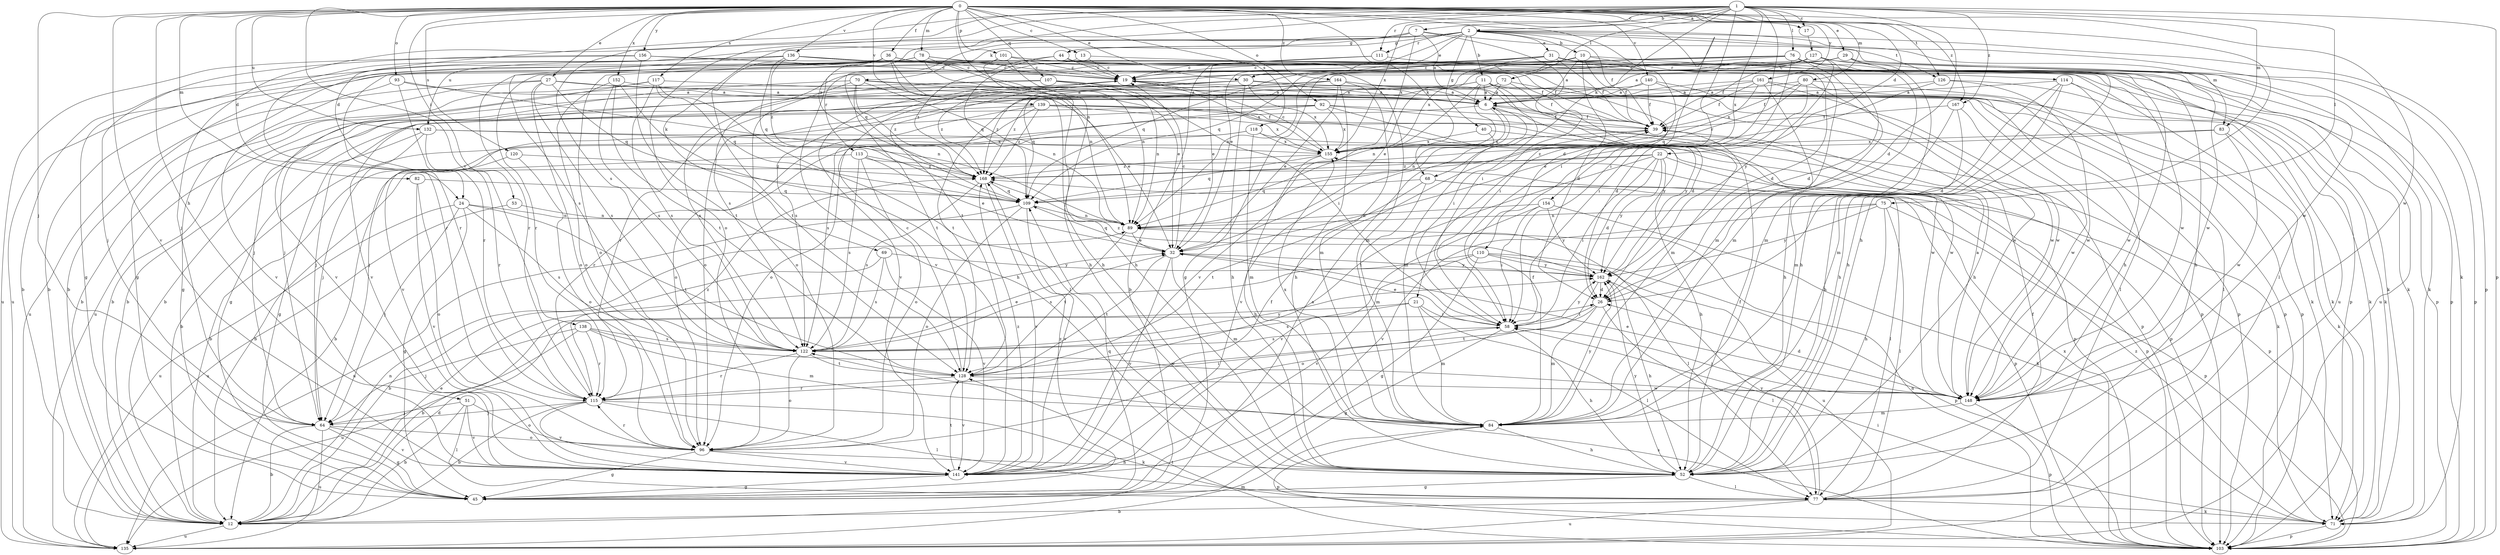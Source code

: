 strict digraph  {
0;
1;
2;
6;
7;
10;
11;
12;
13;
17;
19;
21;
22;
24;
26;
27;
29;
30;
31;
32;
36;
39;
40;
44;
45;
51;
52;
53;
58;
64;
68;
69;
70;
71;
72;
75;
76;
77;
78;
80;
82;
83;
84;
89;
92;
93;
96;
101;
103;
107;
109;
110;
111;
113;
114;
115;
117;
118;
120;
122;
126;
127;
128;
132;
135;
136;
138;
139;
140;
141;
148;
152;
154;
155;
156;
161;
162;
164;
167;
168;
0 -> 13  [label=c];
0 -> 17  [label=c];
0 -> 21  [label=d];
0 -> 22  [label=d];
0 -> 24  [label=d];
0 -> 27  [label=e];
0 -> 29  [label=e];
0 -> 30  [label=e];
0 -> 36  [label=f];
0 -> 51  [label=h];
0 -> 52  [label=h];
0 -> 53  [label=i];
0 -> 58  [label=i];
0 -> 64  [label=j];
0 -> 68  [label=k];
0 -> 78  [label=m];
0 -> 80  [label=m];
0 -> 82  [label=m];
0 -> 89  [label=n];
0 -> 92  [label=o];
0 -> 93  [label=o];
0 -> 101  [label=p];
0 -> 107  [label=q];
0 -> 117  [label=s];
0 -> 118  [label=s];
0 -> 120  [label=s];
0 -> 126  [label=t];
0 -> 132  [label=u];
0 -> 136  [label=v];
0 -> 138  [label=v];
0 -> 139  [label=v];
0 -> 140  [label=v];
0 -> 141  [label=v];
0 -> 148  [label=w];
0 -> 152  [label=x];
0 -> 156  [label=y];
0 -> 161  [label=y];
0 -> 164  [label=z];
0 -> 167  [label=z];
1 -> 2  [label=a];
1 -> 7  [label=b];
1 -> 17  [label=c];
1 -> 24  [label=d];
1 -> 26  [label=d];
1 -> 58  [label=i];
1 -> 68  [label=k];
1 -> 69  [label=k];
1 -> 72  [label=l];
1 -> 75  [label=l];
1 -> 76  [label=l];
1 -> 83  [label=m];
1 -> 96  [label=o];
1 -> 103  [label=p];
1 -> 110  [label=r];
1 -> 111  [label=r];
1 -> 122  [label=s];
1 -> 154  [label=x];
1 -> 155  [label=x];
1 -> 167  [label=z];
1 -> 168  [label=z];
2 -> 10  [label=b];
2 -> 11  [label=b];
2 -> 30  [label=e];
2 -> 31  [label=e];
2 -> 32  [label=e];
2 -> 39  [label=f];
2 -> 40  [label=g];
2 -> 44  [label=g];
2 -> 64  [label=j];
2 -> 70  [label=k];
2 -> 71  [label=k];
2 -> 83  [label=m];
2 -> 103  [label=p];
2 -> 111  [label=r];
2 -> 126  [label=t];
2 -> 132  [label=u];
6 -> 39  [label=f];
6 -> 64  [label=j];
6 -> 84  [label=m];
6 -> 89  [label=n];
6 -> 162  [label=y];
7 -> 6  [label=a];
7 -> 44  [label=g];
7 -> 58  [label=i];
7 -> 109  [label=q];
7 -> 148  [label=w];
7 -> 155  [label=x];
10 -> 6  [label=a];
10 -> 39  [label=f];
10 -> 52  [label=h];
10 -> 58  [label=i];
10 -> 113  [label=r];
10 -> 114  [label=r];
10 -> 155  [label=x];
11 -> 6  [label=a];
11 -> 12  [label=b];
11 -> 58  [label=i];
11 -> 71  [label=k];
11 -> 77  [label=l];
11 -> 84  [label=m];
11 -> 89  [label=n];
11 -> 115  [label=r];
11 -> 141  [label=v];
12 -> 26  [label=d];
12 -> 32  [label=e];
12 -> 89  [label=n];
12 -> 135  [label=u];
13 -> 19  [label=c];
13 -> 71  [label=k];
13 -> 168  [label=z];
17 -> 127  [label=t];
19 -> 6  [label=a];
19 -> 103  [label=p];
19 -> 141  [label=v];
19 -> 155  [label=x];
19 -> 168  [label=z];
21 -> 12  [label=b];
21 -> 58  [label=i];
21 -> 77  [label=l];
21 -> 84  [label=m];
21 -> 122  [label=s];
22 -> 12  [label=b];
22 -> 26  [label=d];
22 -> 52  [label=h];
22 -> 58  [label=i];
22 -> 103  [label=p];
22 -> 128  [label=t];
22 -> 162  [label=y];
22 -> 168  [label=z];
24 -> 45  [label=g];
24 -> 64  [label=j];
24 -> 89  [label=n];
24 -> 122  [label=s];
24 -> 128  [label=t];
24 -> 135  [label=u];
26 -> 58  [label=i];
26 -> 77  [label=l];
26 -> 84  [label=m];
26 -> 128  [label=t];
27 -> 6  [label=a];
27 -> 45  [label=g];
27 -> 96  [label=o];
27 -> 103  [label=p];
27 -> 109  [label=q];
27 -> 122  [label=s];
27 -> 135  [label=u];
29 -> 12  [label=b];
29 -> 19  [label=c];
29 -> 52  [label=h];
29 -> 84  [label=m];
29 -> 122  [label=s];
29 -> 148  [label=w];
30 -> 6  [label=a];
30 -> 52  [label=h];
30 -> 103  [label=p];
30 -> 109  [label=q];
30 -> 128  [label=t];
30 -> 135  [label=u];
30 -> 155  [label=x];
31 -> 12  [label=b];
31 -> 19  [label=c];
31 -> 26  [label=d];
31 -> 32  [label=e];
31 -> 39  [label=f];
31 -> 84  [label=m];
31 -> 103  [label=p];
31 -> 109  [label=q];
32 -> 19  [label=c];
32 -> 84  [label=m];
32 -> 109  [label=q];
32 -> 128  [label=t];
32 -> 141  [label=v];
32 -> 162  [label=y];
36 -> 12  [label=b];
36 -> 19  [label=c];
36 -> 45  [label=g];
36 -> 52  [label=h];
36 -> 84  [label=m];
36 -> 89  [label=n];
36 -> 128  [label=t];
39 -> 155  [label=x];
40 -> 71  [label=k];
40 -> 141  [label=v];
40 -> 155  [label=x];
44 -> 19  [label=c];
44 -> 109  [label=q];
44 -> 135  [label=u];
44 -> 141  [label=v];
45 -> 6  [label=a];
45 -> 109  [label=q];
45 -> 168  [label=z];
51 -> 12  [label=b];
51 -> 64  [label=j];
51 -> 77  [label=l];
51 -> 96  [label=o];
51 -> 141  [label=v];
52 -> 39  [label=f];
52 -> 45  [label=g];
52 -> 77  [label=l];
52 -> 162  [label=y];
53 -> 89  [label=n];
53 -> 135  [label=u];
58 -> 32  [label=e];
58 -> 45  [label=g];
58 -> 52  [label=h];
58 -> 122  [label=s];
58 -> 162  [label=y];
64 -> 12  [label=b];
64 -> 45  [label=g];
64 -> 96  [label=o];
64 -> 135  [label=u];
64 -> 141  [label=v];
68 -> 77  [label=l];
68 -> 84  [label=m];
68 -> 103  [label=p];
68 -> 109  [label=q];
68 -> 128  [label=t];
69 -> 12  [label=b];
69 -> 122  [label=s];
69 -> 141  [label=v];
69 -> 162  [label=y];
70 -> 6  [label=a];
70 -> 32  [label=e];
70 -> 64  [label=j];
70 -> 89  [label=n];
70 -> 96  [label=o];
70 -> 128  [label=t];
70 -> 168  [label=z];
71 -> 58  [label=i];
71 -> 103  [label=p];
71 -> 168  [label=z];
72 -> 6  [label=a];
72 -> 39  [label=f];
72 -> 52  [label=h];
72 -> 122  [label=s];
72 -> 168  [label=z];
75 -> 52  [label=h];
75 -> 77  [label=l];
75 -> 89  [label=n];
75 -> 103  [label=p];
75 -> 141  [label=v];
75 -> 162  [label=y];
76 -> 19  [label=c];
76 -> 52  [label=h];
76 -> 58  [label=i];
76 -> 84  [label=m];
76 -> 103  [label=p];
76 -> 109  [label=q];
76 -> 115  [label=r];
76 -> 128  [label=t];
76 -> 135  [label=u];
77 -> 12  [label=b];
77 -> 39  [label=f];
77 -> 71  [label=k];
77 -> 135  [label=u];
77 -> 162  [label=y];
78 -> 19  [label=c];
78 -> 32  [label=e];
78 -> 52  [label=h];
78 -> 77  [label=l];
78 -> 96  [label=o];
78 -> 115  [label=r];
78 -> 135  [label=u];
80 -> 6  [label=a];
80 -> 26  [label=d];
80 -> 39  [label=f];
80 -> 103  [label=p];
80 -> 109  [label=q];
80 -> 148  [label=w];
82 -> 96  [label=o];
82 -> 109  [label=q];
82 -> 141  [label=v];
83 -> 71  [label=k];
83 -> 148  [label=w];
83 -> 155  [label=x];
83 -> 168  [label=z];
84 -> 39  [label=f];
84 -> 52  [label=h];
84 -> 103  [label=p];
84 -> 155  [label=x];
84 -> 162  [label=y];
89 -> 32  [label=e];
89 -> 77  [label=l];
89 -> 128  [label=t];
92 -> 39  [label=f];
92 -> 45  [label=g];
92 -> 96  [label=o];
92 -> 103  [label=p];
92 -> 141  [label=v];
92 -> 148  [label=w];
92 -> 155  [label=x];
93 -> 6  [label=a];
93 -> 89  [label=n];
93 -> 115  [label=r];
93 -> 141  [label=v];
96 -> 45  [label=g];
96 -> 52  [label=h];
96 -> 115  [label=r];
96 -> 141  [label=v];
101 -> 19  [label=c];
101 -> 52  [label=h];
101 -> 89  [label=n];
101 -> 103  [label=p];
101 -> 115  [label=r];
101 -> 148  [label=w];
103 -> 89  [label=n];
103 -> 122  [label=s];
103 -> 128  [label=t];
103 -> 155  [label=x];
107 -> 6  [label=a];
107 -> 12  [label=b];
107 -> 58  [label=i];
107 -> 89  [label=n];
107 -> 122  [label=s];
109 -> 89  [label=n];
109 -> 96  [label=o];
109 -> 135  [label=u];
109 -> 141  [label=v];
110 -> 45  [label=g];
110 -> 103  [label=p];
110 -> 122  [label=s];
110 -> 135  [label=u];
110 -> 141  [label=v];
110 -> 162  [label=y];
111 -> 12  [label=b];
111 -> 19  [label=c];
111 -> 32  [label=e];
111 -> 52  [label=h];
113 -> 12  [label=b];
113 -> 32  [label=e];
113 -> 96  [label=o];
113 -> 103  [label=p];
113 -> 122  [label=s];
113 -> 168  [label=z];
114 -> 6  [label=a];
114 -> 26  [label=d];
114 -> 52  [label=h];
114 -> 71  [label=k];
114 -> 84  [label=m];
114 -> 148  [label=w];
115 -> 12  [label=b];
115 -> 58  [label=i];
115 -> 64  [label=j];
115 -> 71  [label=k];
115 -> 77  [label=l];
115 -> 141  [label=v];
115 -> 168  [label=z];
117 -> 6  [label=a];
117 -> 12  [label=b];
117 -> 77  [label=l];
117 -> 109  [label=q];
117 -> 122  [label=s];
117 -> 141  [label=v];
118 -> 12  [label=b];
118 -> 84  [label=m];
118 -> 103  [label=p];
118 -> 115  [label=r];
118 -> 155  [label=x];
120 -> 12  [label=b];
120 -> 96  [label=o];
120 -> 168  [label=z];
122 -> 32  [label=e];
122 -> 96  [label=o];
122 -> 115  [label=r];
122 -> 128  [label=t];
122 -> 162  [label=y];
126 -> 6  [label=a];
126 -> 32  [label=e];
126 -> 71  [label=k];
126 -> 148  [label=w];
127 -> 6  [label=a];
127 -> 19  [label=c];
127 -> 26  [label=d];
127 -> 39  [label=f];
127 -> 45  [label=g];
127 -> 71  [label=k];
127 -> 89  [label=n];
127 -> 103  [label=p];
127 -> 162  [label=y];
128 -> 19  [label=c];
128 -> 115  [label=r];
128 -> 141  [label=v];
128 -> 148  [label=w];
132 -> 45  [label=g];
132 -> 64  [label=j];
132 -> 103  [label=p];
132 -> 115  [label=r];
132 -> 155  [label=x];
135 -> 84  [label=m];
136 -> 19  [label=c];
136 -> 26  [label=d];
136 -> 39  [label=f];
136 -> 45  [label=g];
136 -> 71  [label=k];
136 -> 109  [label=q];
136 -> 115  [label=r];
136 -> 122  [label=s];
136 -> 168  [label=z];
138 -> 64  [label=j];
138 -> 84  [label=m];
138 -> 115  [label=r];
138 -> 122  [label=s];
138 -> 135  [label=u];
138 -> 148  [label=w];
139 -> 39  [label=f];
139 -> 64  [label=j];
139 -> 96  [label=o];
139 -> 122  [label=s];
139 -> 148  [label=w];
139 -> 155  [label=x];
139 -> 162  [label=y];
139 -> 168  [label=z];
140 -> 6  [label=a];
140 -> 39  [label=f];
140 -> 71  [label=k];
140 -> 141  [label=v];
140 -> 148  [label=w];
141 -> 39  [label=f];
141 -> 45  [label=g];
141 -> 128  [label=t];
141 -> 168  [label=z];
148 -> 6  [label=a];
148 -> 26  [label=d];
148 -> 32  [label=e];
148 -> 58  [label=i];
148 -> 84  [label=m];
148 -> 103  [label=p];
152 -> 6  [label=a];
152 -> 52  [label=h];
152 -> 96  [label=o];
152 -> 122  [label=s];
152 -> 128  [label=t];
154 -> 58  [label=i];
154 -> 71  [label=k];
154 -> 89  [label=n];
154 -> 141  [label=v];
154 -> 162  [label=y];
155 -> 19  [label=c];
155 -> 52  [label=h];
155 -> 109  [label=q];
155 -> 168  [label=z];
156 -> 19  [label=c];
156 -> 39  [label=f];
156 -> 64  [label=j];
156 -> 128  [label=t];
156 -> 135  [label=u];
161 -> 6  [label=a];
161 -> 12  [label=b];
161 -> 39  [label=f];
161 -> 52  [label=h];
161 -> 77  [label=l];
161 -> 148  [label=w];
161 -> 155  [label=x];
162 -> 26  [label=d];
162 -> 52  [label=h];
162 -> 96  [label=o];
162 -> 168  [label=z];
164 -> 6  [label=a];
164 -> 26  [label=d];
164 -> 32  [label=e];
164 -> 52  [label=h];
164 -> 64  [label=j];
164 -> 84  [label=m];
164 -> 96  [label=o];
164 -> 168  [label=z];
167 -> 39  [label=f];
167 -> 52  [label=h];
167 -> 84  [label=m];
167 -> 148  [label=w];
168 -> 109  [label=q];
168 -> 122  [label=s];
168 -> 141  [label=v];
}
